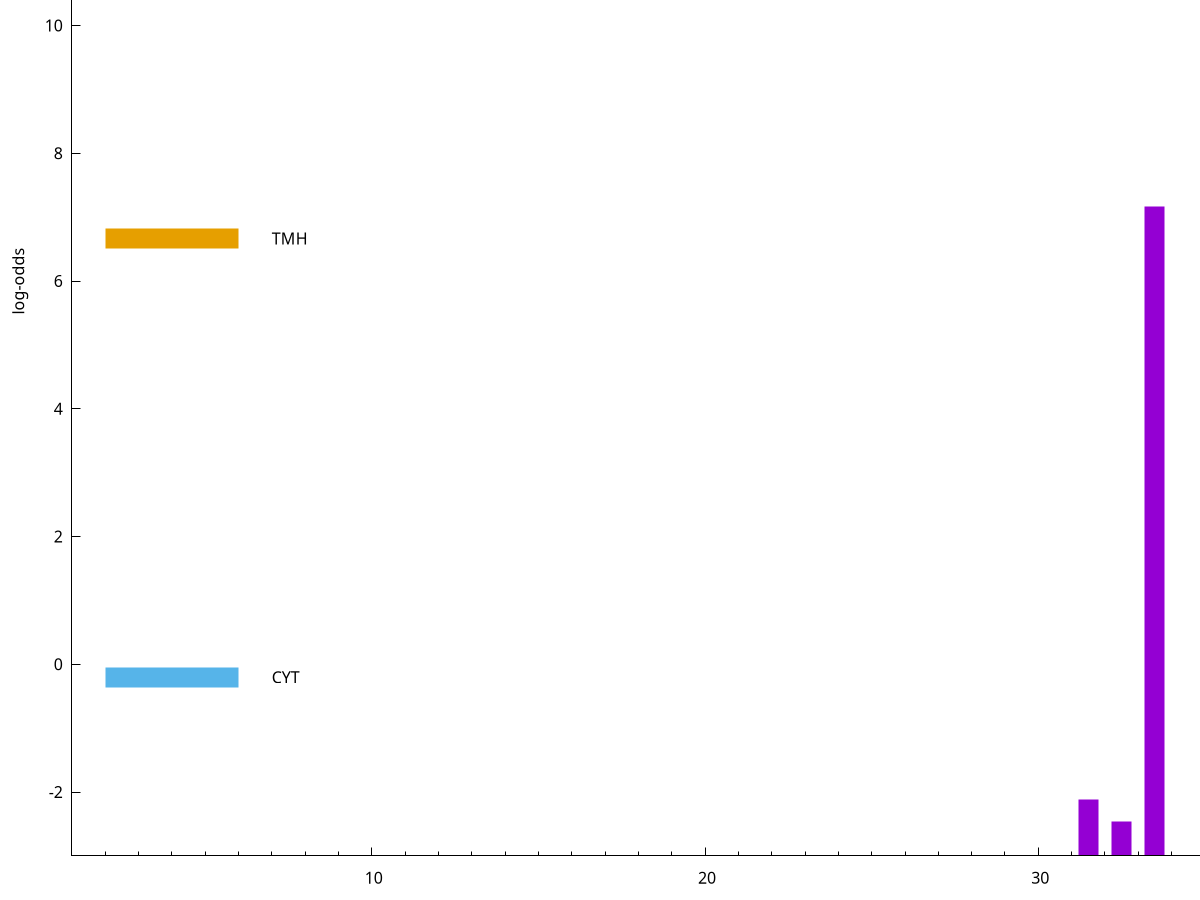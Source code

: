 set title "LipoP predictions for SRR5666443.gff"
set size 2., 1.4
set xrange [1:70] 
set mxtics 10
set yrange [-3:15]
set y2range [0:18]
set ylabel "log-odds"
set term postscript eps color solid "Helvetica" 30
set output "SRR5666443.gff4.eps"
set arrow from 2,13.4452 to 6,13.4452 nohead lt 1 lw 20
set label "SpI" at 7,13.4452
set arrow from 2,6.66876 to 6,6.66876 nohead lt 4 lw 20
set label "TMH" at 7,6.66876
set arrow from 2,-0.200913 to 6,-0.200913 nohead lt 3 lw 20
set label "CYT" at 7,-0.200913
set arrow from 2,13.4452 to 6,13.4452 nohead lt 1 lw 20
set label "SpI" at 7,13.4452
# NOTE: The scores below are the log-odds scores with the threshold
# NOTE: subtracted (a hack to make gnuplot make the histogram all
# NOTE: look nice).
plot "-" axes x1y2 title "" with impulses lt 1 lw 20
35.500000 16.425800
33.500000 10.175350
36.500000 3.539682
40.500000 3.347224
38.500000 3.052716
31.500000 0.878910
32.500000 0.534800
37.500000 0.045610
e
exit
